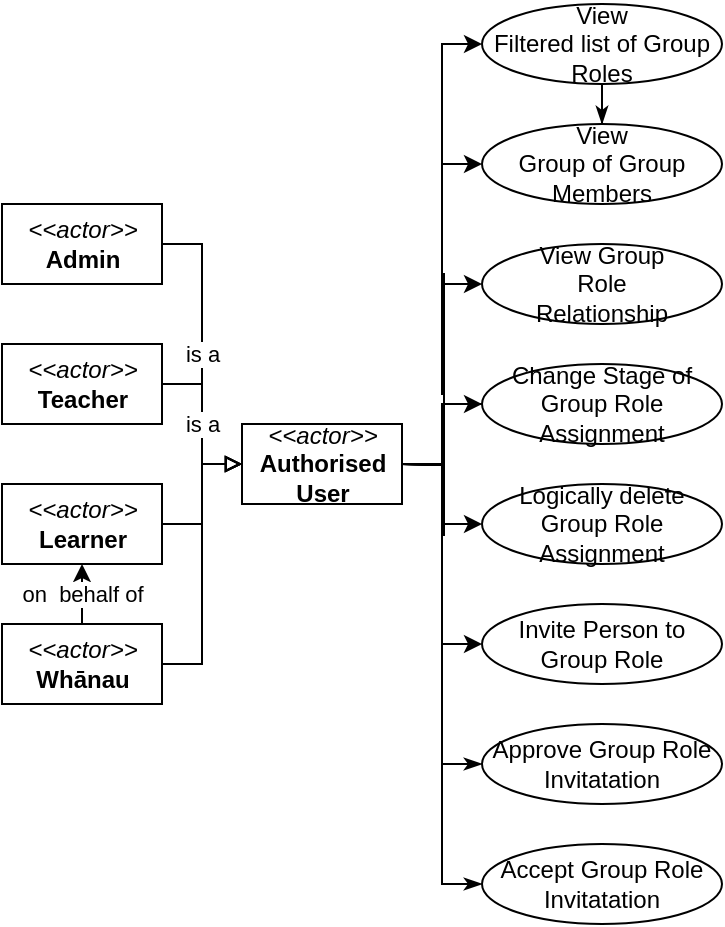 <mxfile version="20.3.0" type="device"><diagram id="d0fiYwkx8pY4EqYhIi5x" name="Page-1"><mxGraphModel dx="782" dy="1718" grid="1" gridSize="10" guides="1" tooltips="1" connect="1" arrows="1" fold="1" page="1" pageScale="1" pageWidth="827" pageHeight="1169" math="0" shadow="0"><root><mxCell id="0"/><mxCell id="1" parent="0"/><mxCell id="0GnnKYzdhTZ0cWTvDEKq-2" style="edgeStyle=orthogonalEdgeStyle;rounded=0;orthogonalLoop=1;jettySize=auto;html=1;entryX=0;entryY=0.5;entryDx=0;entryDy=0;fontColor=#999999;" parent="1" target="0GnnKYzdhTZ0cWTvDEKq-7" edge="1"><mxGeometry relative="1" as="geometry"><mxPoint x="280" y="200" as="sourcePoint"/></mxGeometry></mxCell><mxCell id="0GnnKYzdhTZ0cWTvDEKq-3" style="edgeStyle=orthogonalEdgeStyle;rounded=0;orthogonalLoop=1;jettySize=auto;html=1;entryX=0;entryY=0.5;entryDx=0;entryDy=0;fontColor=#999999;" parent="1" target="0GnnKYzdhTZ0cWTvDEKq-5" edge="1"><mxGeometry relative="1" as="geometry"><mxPoint x="280" y="200" as="sourcePoint"/></mxGeometry></mxCell><mxCell id="0GnnKYzdhTZ0cWTvDEKq-16" style="edgeStyle=orthogonalEdgeStyle;rounded=0;orthogonalLoop=1;jettySize=auto;html=1;entryX=0;entryY=0.5;entryDx=0;entryDy=0;fontColor=default;" parent="1" target="0GnnKYzdhTZ0cWTvDEKq-8" edge="1"><mxGeometry relative="1" as="geometry"><mxPoint x="280" y="200" as="sourcePoint"/></mxGeometry></mxCell><mxCell id="0GnnKYzdhTZ0cWTvDEKq-17" style="edgeStyle=orthogonalEdgeStyle;rounded=0;orthogonalLoop=1;jettySize=auto;html=1;entryX=0;entryY=0.5;entryDx=0;entryDy=0;fontColor=default;" parent="1" target="0GnnKYzdhTZ0cWTvDEKq-9" edge="1"><mxGeometry relative="1" as="geometry"><mxPoint x="280" y="200" as="sourcePoint"/></mxGeometry></mxCell><mxCell id="0GnnKYzdhTZ0cWTvDEKq-18" style="edgeStyle=orthogonalEdgeStyle;rounded=0;orthogonalLoop=1;jettySize=auto;html=1;entryX=0;entryY=0.5;entryDx=0;entryDy=0;fontColor=default;" parent="1" target="0GnnKYzdhTZ0cWTvDEKq-14" edge="1"><mxGeometry relative="1" as="geometry"><mxPoint x="280" y="200" as="sourcePoint"/></mxGeometry></mxCell><mxCell id="0GnnKYzdhTZ0cWTvDEKq-19" style="edgeStyle=orthogonalEdgeStyle;rounded=0;orthogonalLoop=1;jettySize=auto;html=1;entryX=0;entryY=0.5;entryDx=0;entryDy=0;fontColor=default;" parent="1" target="0GnnKYzdhTZ0cWTvDEKq-15" edge="1"><mxGeometry relative="1" as="geometry"><mxPoint x="280" y="200" as="sourcePoint"/></mxGeometry></mxCell><mxCell id="POEFEBbYFDQqa6Z_ERmz-8" style="edgeStyle=orthogonalEdgeStyle;rounded=0;orthogonalLoop=1;jettySize=auto;html=1;entryX=0;entryY=0.5;entryDx=0;entryDy=0;endArrow=classicThin;endFill=1;" parent="1" source="0GnnKYzdhTZ0cWTvDEKq-4" target="POEFEBbYFDQqa6Z_ERmz-2" edge="1"><mxGeometry relative="1" as="geometry"/></mxCell><mxCell id="0GnnKYzdhTZ0cWTvDEKq-4" value="&lt;i&gt;&amp;lt;&amp;lt;actor&amp;gt;&amp;gt;&lt;br&gt;&lt;/i&gt;&lt;b&gt;Authorised&lt;br&gt;User&lt;/b&gt;" style="text;html=1;align=center;verticalAlign=middle;dashed=0;fillColor=#ffffff;strokeColor=#000000;" parent="1" vertex="1"><mxGeometry x="200" y="180" width="80" height="40" as="geometry"/></mxCell><mxCell id="0GnnKYzdhTZ0cWTvDEKq-5" value="View&lt;br&gt;Group of Group Members" style="ellipse;whiteSpace=wrap;html=1;" parent="1" vertex="1"><mxGeometry x="320" y="30" width="120" height="40" as="geometry"/></mxCell><mxCell id="0GnnKYzdhTZ0cWTvDEKq-6" style="edgeStyle=orthogonalEdgeStyle;rounded=0;orthogonalLoop=1;jettySize=auto;html=1;entryX=0.5;entryY=0;entryDx=0;entryDy=0;fontColor=default;endArrow=classicThin;endFill=1;" parent="1" source="0GnnKYzdhTZ0cWTvDEKq-7" target="0GnnKYzdhTZ0cWTvDEKq-5" edge="1"><mxGeometry relative="1" as="geometry"/></mxCell><mxCell id="0GnnKYzdhTZ0cWTvDEKq-7" value="View&lt;br&gt;Filtered list of Group&lt;br&gt;Roles" style="ellipse;whiteSpace=wrap;html=1;" parent="1" vertex="1"><mxGeometry x="320" y="-30" width="120" height="40" as="geometry"/></mxCell><mxCell id="0GnnKYzdhTZ0cWTvDEKq-8" value="View Group &lt;br&gt;Role&lt;br&gt;Relationship&lt;br&gt;" style="ellipse;whiteSpace=wrap;html=1;fontColor=default;strokeColor=default;" parent="1" vertex="1"><mxGeometry x="320" y="90" width="120" height="40" as="geometry"/></mxCell><mxCell id="POEFEBbYFDQqa6Z_ERmz-10" style="edgeStyle=orthogonalEdgeStyle;rounded=0;orthogonalLoop=1;jettySize=auto;html=1;exitX=0;exitY=0.5;exitDx=0;exitDy=0;entryX=0;entryY=0.5;entryDx=0;entryDy=0;endArrow=classicThin;endFill=1;" parent="1" source="0GnnKYzdhTZ0cWTvDEKq-9" target="POEFEBbYFDQqa6Z_ERmz-9" edge="1"><mxGeometry relative="1" as="geometry"/></mxCell><mxCell id="0GnnKYzdhTZ0cWTvDEKq-9" value="Change Stage of Group Role Assignment" style="ellipse;whiteSpace=wrap;html=1;fontColor=default;strokeColor=default;" parent="1" vertex="1"><mxGeometry x="320" y="150" width="120" height="40" as="geometry"/></mxCell><mxCell id="0GnnKYzdhTZ0cWTvDEKq-10" value="is a" style="edgeStyle=orthogonalEdgeStyle;rounded=0;orthogonalLoop=1;jettySize=auto;html=1;entryX=0;entryY=0.5;entryDx=0;entryDy=0;fontColor=default;endArrow=block;endFill=0;" parent="1" source="0GnnKYzdhTZ0cWTvDEKq-11" target="0GnnKYzdhTZ0cWTvDEKq-4" edge="1"><mxGeometry relative="1" as="geometry"/></mxCell><mxCell id="0GnnKYzdhTZ0cWTvDEKq-11" value="&lt;i&gt;&amp;lt;&amp;lt;actor&amp;gt;&amp;gt;&lt;br&gt;&lt;/i&gt;&lt;b&gt;Admin&lt;/b&gt;" style="text;html=1;align=center;verticalAlign=middle;dashed=0;fillColor=#ffffff;strokeColor=#000000;" parent="1" vertex="1"><mxGeometry x="80" y="70" width="80" height="40" as="geometry"/></mxCell><mxCell id="0GnnKYzdhTZ0cWTvDEKq-12" value="is a" style="edgeStyle=orthogonalEdgeStyle;rounded=0;orthogonalLoop=1;jettySize=auto;html=1;entryX=0;entryY=0.5;entryDx=0;entryDy=0;fontColor=default;endArrow=block;endFill=0;" parent="1" source="0GnnKYzdhTZ0cWTvDEKq-13" target="0GnnKYzdhTZ0cWTvDEKq-4" edge="1"><mxGeometry relative="1" as="geometry"/></mxCell><mxCell id="0GnnKYzdhTZ0cWTvDEKq-13" value="&lt;i&gt;&amp;lt;&amp;lt;actor&amp;gt;&amp;gt;&lt;br&gt;&lt;/i&gt;&lt;b&gt;Teacher&lt;/b&gt;" style="text;html=1;align=center;verticalAlign=middle;dashed=0;fillColor=#ffffff;strokeColor=#000000;" parent="1" vertex="1"><mxGeometry x="80" y="140" width="80" height="40" as="geometry"/></mxCell><mxCell id="0GnnKYzdhTZ0cWTvDEKq-14" value="Logically delete &lt;br&gt;Group Role Assignment" style="ellipse;whiteSpace=wrap;html=1;fontColor=default;strokeColor=default;" parent="1" vertex="1"><mxGeometry x="320" y="210" width="120" height="40" as="geometry"/></mxCell><mxCell id="0GnnKYzdhTZ0cWTvDEKq-15" value="Invite Person to&lt;br&gt;Group Role" style="ellipse;whiteSpace=wrap;html=1;fontColor=default;strokeColor=default;" parent="1" vertex="1"><mxGeometry x="320" y="270" width="120" height="40" as="geometry"/></mxCell><mxCell id="POEFEBbYFDQqa6Z_ERmz-2" value="Approve Group Role Invitatation" style="ellipse;whiteSpace=wrap;html=1;fontColor=default;strokeColor=default;" parent="1" vertex="1"><mxGeometry x="320" y="330" width="120" height="40" as="geometry"/></mxCell><mxCell id="POEFEBbYFDQqa6Z_ERmz-6" style="edgeStyle=orthogonalEdgeStyle;rounded=0;orthogonalLoop=1;jettySize=auto;html=1;entryX=0;entryY=0.5;entryDx=0;entryDy=0;endArrow=block;endFill=0;" parent="1" source="POEFEBbYFDQqa6Z_ERmz-3" target="0GnnKYzdhTZ0cWTvDEKq-4" edge="1"><mxGeometry relative="1" as="geometry"/></mxCell><mxCell id="POEFEBbYFDQqa6Z_ERmz-3" value="&lt;i&gt;&amp;lt;&amp;lt;actor&amp;gt;&amp;gt;&lt;br&gt;&lt;/i&gt;&lt;b&gt;Learner&lt;/b&gt;" style="text;html=1;align=center;verticalAlign=middle;dashed=0;fillColor=#ffffff;strokeColor=#000000;" parent="1" vertex="1"><mxGeometry x="80" y="210" width="80" height="40" as="geometry"/></mxCell><mxCell id="POEFEBbYFDQqa6Z_ERmz-5" value="on&amp;nbsp; behalf of" style="edgeStyle=orthogonalEdgeStyle;rounded=0;orthogonalLoop=1;jettySize=auto;html=1;entryX=0.5;entryY=1;entryDx=0;entryDy=0;" parent="1" source="POEFEBbYFDQqa6Z_ERmz-4" target="POEFEBbYFDQqa6Z_ERmz-3" edge="1"><mxGeometry relative="1" as="geometry"/></mxCell><mxCell id="POEFEBbYFDQqa6Z_ERmz-7" style="edgeStyle=orthogonalEdgeStyle;rounded=0;orthogonalLoop=1;jettySize=auto;html=1;endArrow=block;endFill=0;" parent="1" source="POEFEBbYFDQqa6Z_ERmz-4" edge="1"><mxGeometry relative="1" as="geometry"><mxPoint x="200" y="200" as="targetPoint"/><Array as="points"><mxPoint x="180" y="300"/><mxPoint x="180" y="200"/></Array></mxGeometry></mxCell><mxCell id="POEFEBbYFDQqa6Z_ERmz-4" value="&lt;i&gt;&amp;lt;&amp;lt;actor&amp;gt;&amp;gt;&lt;br&gt;&lt;/i&gt;&lt;b&gt;Whānau&lt;/b&gt;" style="text;html=1;align=center;verticalAlign=middle;dashed=0;fillColor=#ffffff;strokeColor=#000000;" parent="1" vertex="1"><mxGeometry x="80" y="280" width="80" height="40" as="geometry"/></mxCell><mxCell id="POEFEBbYFDQqa6Z_ERmz-9" value="Accept Group Role Invitatation" style="ellipse;whiteSpace=wrap;html=1;fontColor=default;strokeColor=default;" parent="1" vertex="1"><mxGeometry x="320" y="390" width="120" height="40" as="geometry"/></mxCell></root></mxGraphModel></diagram></mxfile>
